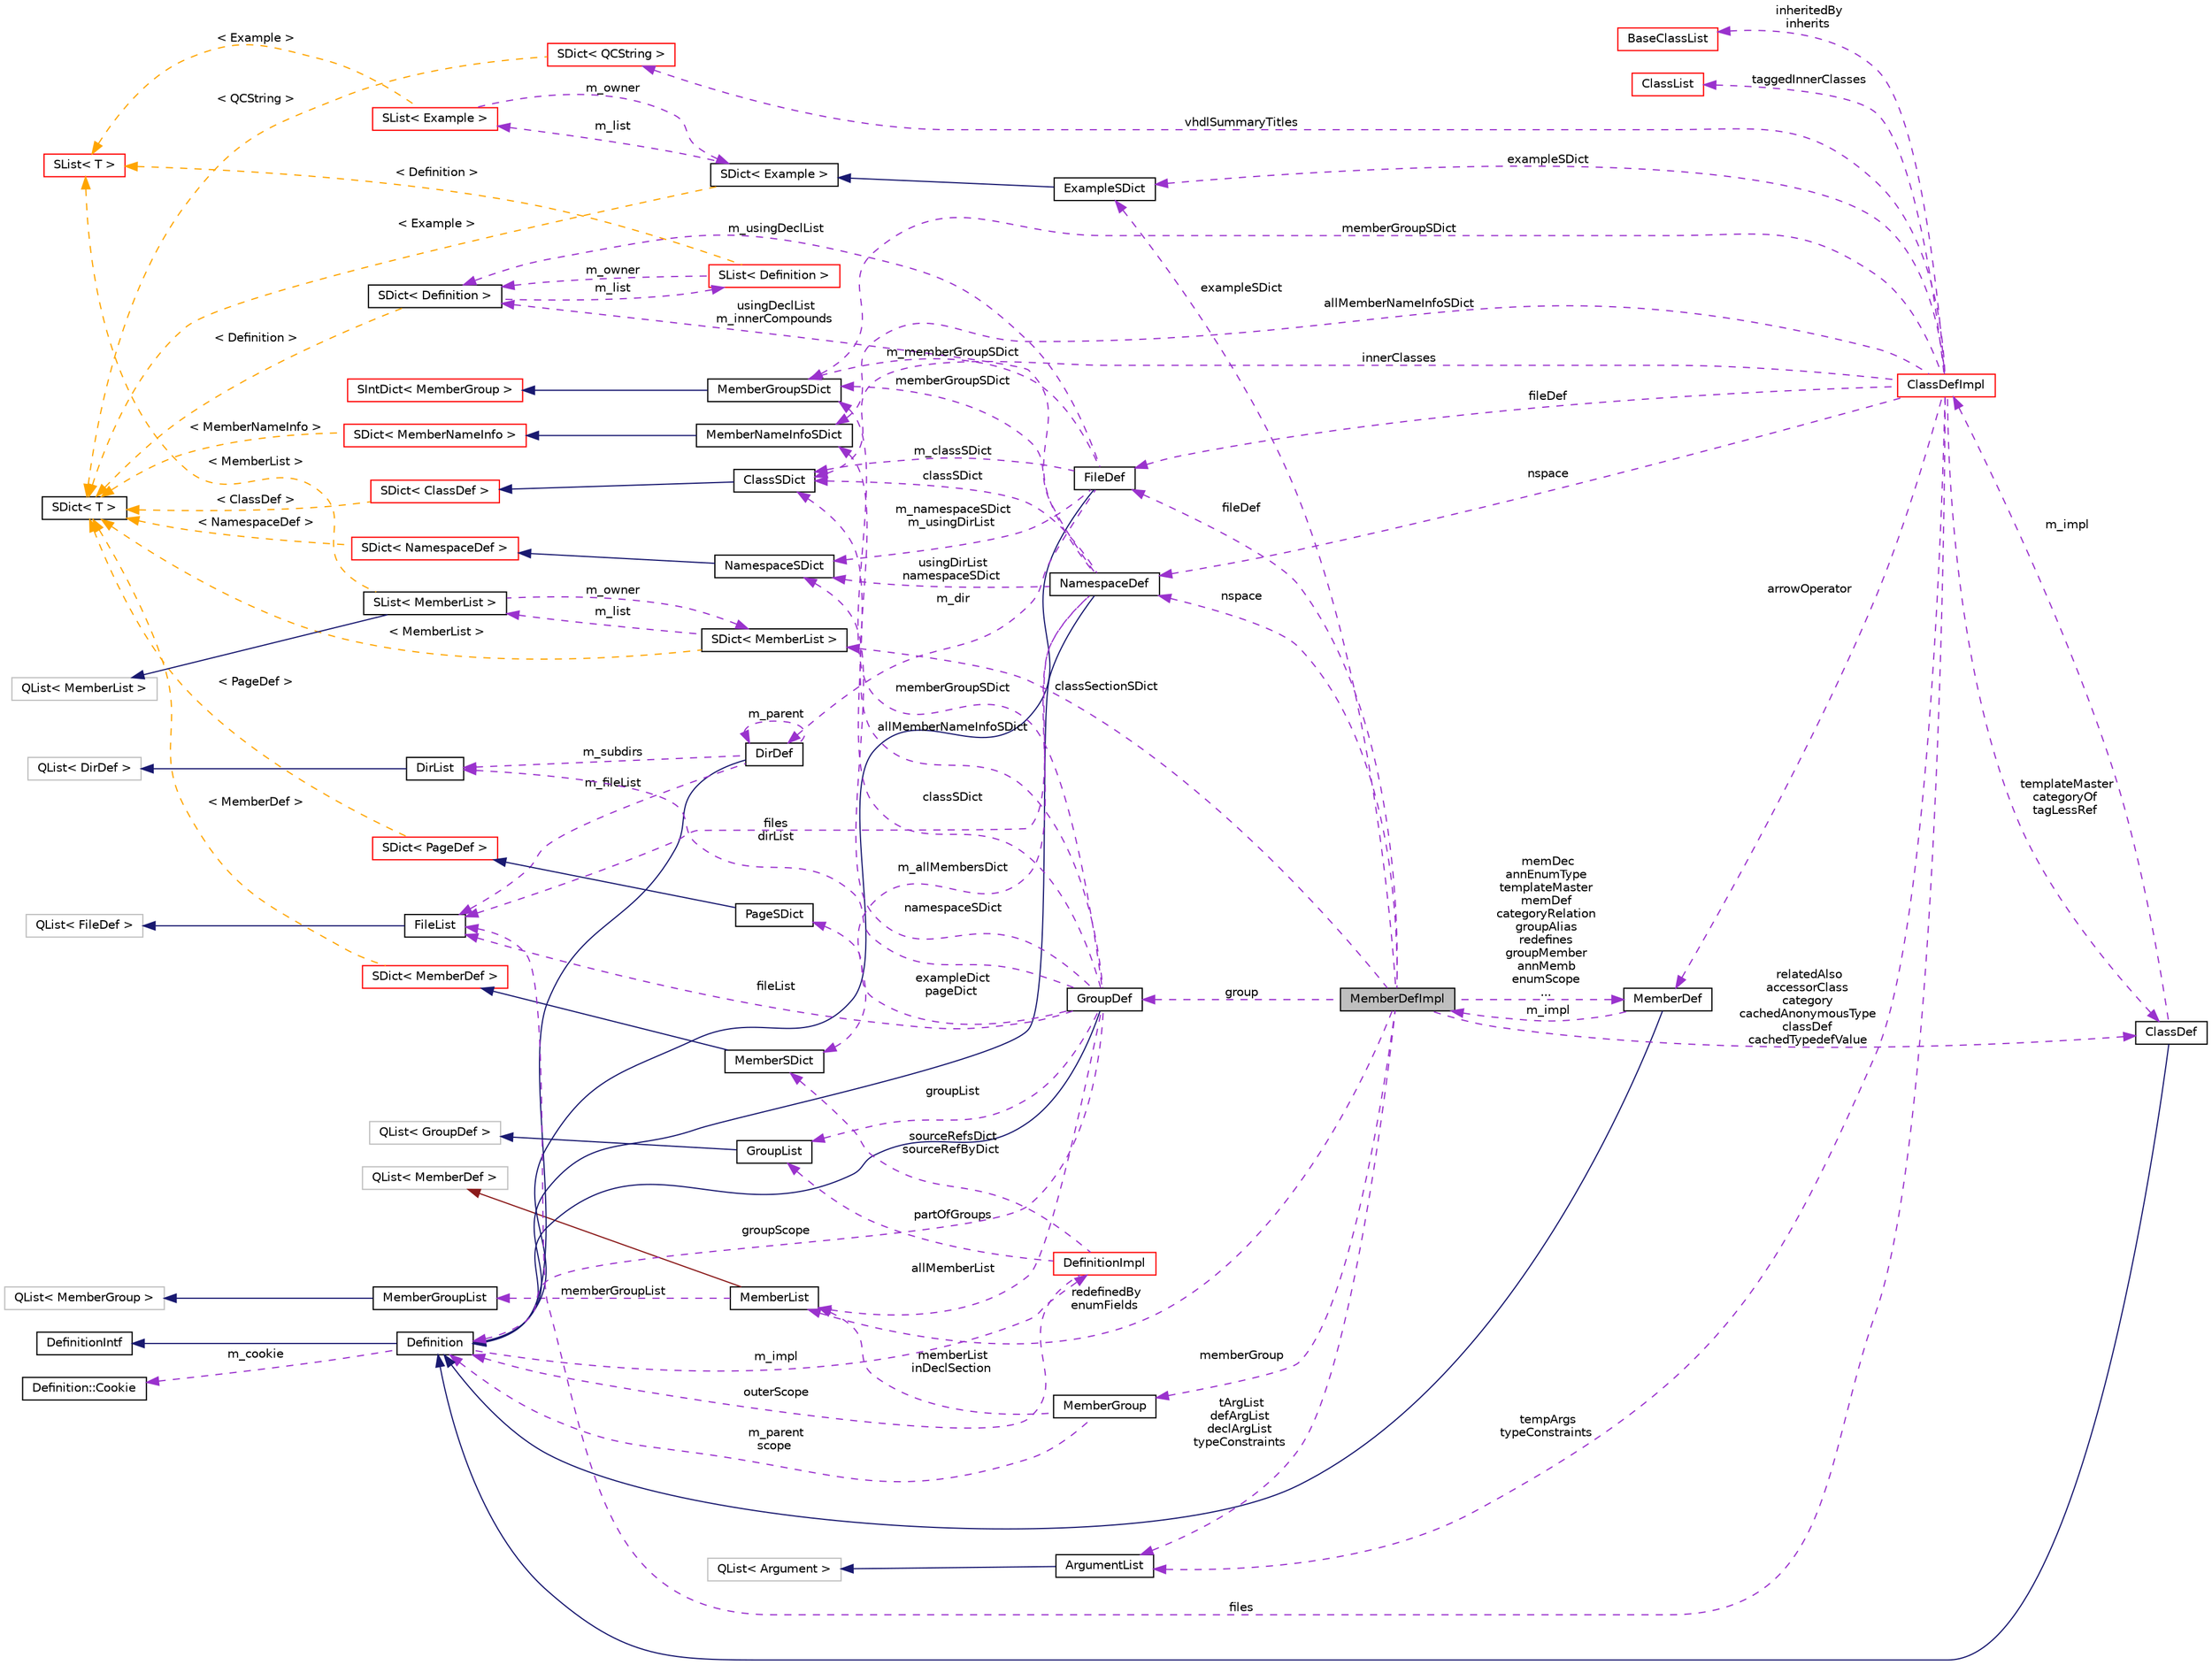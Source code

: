 digraph "MemberDefImpl"
{
 // INTERACTIVE_SVG=YES
  edge [fontname="Helvetica",fontsize="10",labelfontname="Helvetica",labelfontsize="10"];
  node [fontname="Helvetica",fontsize="10",shape=record];
  rankdir="LR";
  Node1 [label="MemberDefImpl",height=0.2,width=0.4,color="black", fillcolor="grey75", style="filled", fontcolor="black"];
  Node2 -> Node1 [dir="back",color="darkorchid3",fontsize="10",style="dashed",label=" memberGroup" ,fontname="Helvetica"];
  Node2 [label="MemberGroup",height=0.2,width=0.4,color="black", fillcolor="white", style="filled",URL="$da/d32/class_member_group.html",tooltip="A class representing a group of members. "];
  Node3 -> Node2 [dir="back",color="darkorchid3",fontsize="10",style="dashed",label=" memberList\ninDeclSection" ,fontname="Helvetica"];
  Node3 [label="MemberList",height=0.2,width=0.4,color="black", fillcolor="white", style="filled",URL="$dd/d13/class_member_list.html",tooltip="A list of MemberDef objects. "];
  Node4 -> Node3 [dir="back",color="firebrick4",fontsize="10",style="solid",fontname="Helvetica"];
  Node4 [label="QList\< MemberDef \>",height=0.2,width=0.4,color="grey75", fillcolor="white", style="filled"];
  Node5 -> Node3 [dir="back",color="darkorchid3",fontsize="10",style="dashed",label=" memberGroupList" ,fontname="Helvetica"];
  Node5 [label="MemberGroupList",height=0.2,width=0.4,color="black", fillcolor="white", style="filled",URL="$df/d11/class_member_group_list.html",tooltip="A list of MemberGroup objects. "];
  Node6 -> Node5 [dir="back",color="midnightblue",fontsize="10",style="solid",fontname="Helvetica"];
  Node6 [label="QList\< MemberGroup \>",height=0.2,width=0.4,color="grey75", fillcolor="white", style="filled"];
  Node7 -> Node2 [dir="back",color="darkorchid3",fontsize="10",style="dashed",label=" m_parent\nscope" ,fontname="Helvetica"];
  Node7 [label="Definition",height=0.2,width=0.4,color="black", fillcolor="white", style="filled",URL="$d5/dcc/class_definition.html",tooltip="The common base class of all entity definitions found in the sources. "];
  Node8 -> Node7 [dir="back",color="midnightblue",fontsize="10",style="solid",fontname="Helvetica"];
  Node8 [label="DefinitionIntf",height=0.2,width=0.4,color="black", fillcolor="white", style="filled",URL="$d9/d4a/class_definition_intf.html",tooltip="Abstract interface for a Definition or DefinitionList. "];
  Node9 -> Node7 [dir="back",color="darkorchid3",fontsize="10",style="dashed",label=" m_cookie" ,fontname="Helvetica"];
  Node9 [label="Definition::Cookie",height=0.2,width=0.4,color="black", fillcolor="white", style="filled",URL="$d1/d2f/struct_definition_1_1_cookie.html"];
  Node10 -> Node7 [dir="back",color="darkorchid3",fontsize="10",style="dashed",label=" m_impl" ,fontname="Helvetica"];
  Node10 [label="DefinitionImpl",height=0.2,width=0.4,color="red", fillcolor="white", style="filled",URL="$d3/ddf/class_definition_impl.html",tooltip="Private data associated with a Symbol Definition object. "];
  Node41 -> Node10 [dir="back",color="darkorchid3",fontsize="10",style="dashed",label=" sourceRefsDict\nsourceRefByDict" ,fontname="Helvetica"];
  Node41 [label="MemberSDict",height=0.2,width=0.4,color="black", fillcolor="white", style="filled",URL="$d6/dd6/class_member_s_dict.html",tooltip="A sorted dictionary of MemberDef objects. "];
  Node42 -> Node41 [dir="back",color="midnightblue",fontsize="10",style="solid",fontname="Helvetica"];
  Node42 [label="SDict\< MemberDef \>",height=0.2,width=0.4,color="red", fillcolor="white", style="filled",URL="$d1/d50/class_s_dict.html"];
  Node17 -> Node42 [dir="back",color="orange",fontsize="10",style="dashed",label=" \< MemberDef \>" ,fontname="Helvetica"];
  Node17 [label="SDict\< T \>",height=0.2,width=0.4,color="black", fillcolor="white", style="filled",URL="$d1/d50/class_s_dict.html",tooltip="Ordered dictionary of elements of type T. "];
  Node44 -> Node10 [dir="back",color="darkorchid3",fontsize="10",style="dashed",label=" partOfGroups" ,fontname="Helvetica"];
  Node44 [label="GroupList",height=0.2,width=0.4,color="black", fillcolor="white", style="filled",URL="$d3/d3b/class_group_list.html",tooltip="A list of GroupDef objects. "];
  Node45 -> Node44 [dir="back",color="midnightblue",fontsize="10",style="solid",fontname="Helvetica"];
  Node45 [label="QList\< GroupDef \>",height=0.2,width=0.4,color="grey75", fillcolor="white", style="filled"];
  Node7 -> Node10 [dir="back",color="darkorchid3",fontsize="10",style="dashed",label=" outerScope" ,fontname="Helvetica"];
  Node48 -> Node1 [dir="back",color="darkorchid3",fontsize="10",style="dashed",label=" nspace" ,fontname="Helvetica"];
  Node48 [label="NamespaceDef",height=0.2,width=0.4,color="black", fillcolor="white", style="filled",URL="$d0/d07/class_namespace_def.html",tooltip="A model of a namespace symbol. "];
  Node7 -> Node48 [dir="back",color="midnightblue",fontsize="10",style="solid",fontname="Helvetica"];
  Node20 -> Node48 [dir="back",color="darkorchid3",fontsize="10",style="dashed",label=" classSDict" ,fontname="Helvetica"];
  Node20 [label="ClassSDict",height=0.2,width=0.4,color="black", fillcolor="white", style="filled",URL="$d9/d3d/class_class_s_dict.html",tooltip="A sorted dictionary of ClassDef objects. "];
  Node21 -> Node20 [dir="back",color="midnightblue",fontsize="10",style="solid",fontname="Helvetica"];
  Node21 [label="SDict\< ClassDef \>",height=0.2,width=0.4,color="red", fillcolor="white", style="filled",URL="$d1/d50/class_s_dict.html"];
  Node17 -> Node21 [dir="back",color="orange",fontsize="10",style="dashed",label=" \< ClassDef \>" ,fontname="Helvetica"];
  Node41 -> Node48 [dir="back",color="darkorchid3",fontsize="10",style="dashed",label=" m_allMembersDict" ,fontname="Helvetica"];
  Node24 -> Node48 [dir="back",color="darkorchid3",fontsize="10",style="dashed",label=" usingDeclList\nm_innerCompounds" ,fontname="Helvetica"];
  Node24 [label="SDict\< Definition \>",height=0.2,width=0.4,color="black", fillcolor="white", style="filled",URL="$d1/d50/class_s_dict.html"];
  Node25 -> Node24 [dir="back",color="darkorchid3",fontsize="10",style="dashed",label=" m_list" ,fontname="Helvetica"];
  Node25 [label="SList\< Definition \>",height=0.2,width=0.4,color="red", fillcolor="white", style="filled",URL="$df/dce/class_s_list.html"];
  Node24 -> Node25 [dir="back",color="darkorchid3",fontsize="10",style="dashed",label=" m_owner" ,fontname="Helvetica"];
  Node15 -> Node25 [dir="back",color="orange",fontsize="10",style="dashed",label=" \< Definition \>" ,fontname="Helvetica"];
  Node15 [label="SList\< T \>",height=0.2,width=0.4,color="red", fillcolor="white", style="filled",URL="$df/dce/class_s_list.html",tooltip="internal wrapper class that redirects compareValues() to the dictionary "];
  Node17 -> Node24 [dir="back",color="orange",fontsize="10",style="dashed",label=" \< Definition \>" ,fontname="Helvetica"];
  Node35 -> Node48 [dir="back",color="darkorchid3",fontsize="10",style="dashed",label=" files" ,fontname="Helvetica"];
  Node35 [label="FileList",height=0.2,width=0.4,color="black", fillcolor="white", style="filled",URL="$d0/d18/class_file_list.html",tooltip="Class representing a list of FileDef objects. "];
  Node36 -> Node35 [dir="back",color="midnightblue",fontsize="10",style="solid",fontname="Helvetica"];
  Node36 [label="QList\< FileDef \>",height=0.2,width=0.4,color="grey75", fillcolor="white", style="filled"];
  Node27 -> Node48 [dir="back",color="darkorchid3",fontsize="10",style="dashed",label=" memberGroupSDict" ,fontname="Helvetica"];
  Node27 [label="MemberGroupSDict",height=0.2,width=0.4,color="black", fillcolor="white", style="filled",URL="$dc/d1e/class_member_group_s_dict.html",tooltip="A sorted dictionary of MemberGroup objects. "];
  Node28 -> Node27 [dir="back",color="midnightblue",fontsize="10",style="solid",fontname="Helvetica"];
  Node28 [label="SIntDict\< MemberGroup \>",height=0.2,width=0.4,color="red", fillcolor="white", style="filled",URL="$d0/d9f/class_s_int_dict.html"];
  Node37 -> Node48 [dir="back",color="darkorchid3",fontsize="10",style="dashed",label=" usingDirList\nnamespaceSDict" ,fontname="Helvetica"];
  Node37 [label="NamespaceSDict",height=0.2,width=0.4,color="black", fillcolor="white", style="filled",URL="$d4/d8d/class_namespace_s_dict.html",tooltip="A sorted dictionary of NamespaceDef objects. "];
  Node38 -> Node37 [dir="back",color="midnightblue",fontsize="10",style="solid",fontname="Helvetica"];
  Node38 [label="SDict\< NamespaceDef \>",height=0.2,width=0.4,color="red", fillcolor="white", style="filled",URL="$d1/d50/class_s_dict.html"];
  Node17 -> Node38 [dir="back",color="orange",fontsize="10",style="dashed",label=" \< NamespaceDef \>" ,fontname="Helvetica"];
  Node3 -> Node1 [dir="back",color="darkorchid3",fontsize="10",style="dashed",label=" redefinedBy\nenumFields" ,fontname="Helvetica"];
  Node19 -> Node1 [dir="back",color="darkorchid3",fontsize="10",style="dashed",label=" fileDef" ,fontname="Helvetica"];
  Node19 [label="FileDef",height=0.2,width=0.4,color="black", fillcolor="white", style="filled",URL="$de/db0/class_file_def.html",tooltip="A model of a file symbol. "];
  Node7 -> Node19 [dir="back",color="midnightblue",fontsize="10",style="solid",fontname="Helvetica"];
  Node20 -> Node19 [dir="back",color="darkorchid3",fontsize="10",style="dashed",label=" m_classSDict" ,fontname="Helvetica"];
  Node24 -> Node19 [dir="back",color="darkorchid3",fontsize="10",style="dashed",label=" m_usingDeclList" ,fontname="Helvetica"];
  Node27 -> Node19 [dir="back",color="darkorchid3",fontsize="10",style="dashed",label=" m_memberGroupSDict" ,fontname="Helvetica"];
  Node32 -> Node19 [dir="back",color="darkorchid3",fontsize="10",style="dashed",label=" m_dir" ,fontname="Helvetica"];
  Node32 [label="DirDef",height=0.2,width=0.4,color="black", fillcolor="white", style="filled",URL="$d4/dd4/class_dir_def.html",tooltip="A model of a directory symbol. "];
  Node7 -> Node32 [dir="back",color="midnightblue",fontsize="10",style="solid",fontname="Helvetica"];
  Node33 -> Node32 [dir="back",color="darkorchid3",fontsize="10",style="dashed",label=" m_subdirs" ,fontname="Helvetica"];
  Node33 [label="DirList",height=0.2,width=0.4,color="black", fillcolor="white", style="filled",URL="$dc/d2a/class_dir_list.html",tooltip="A list of directories. "];
  Node34 -> Node33 [dir="back",color="midnightblue",fontsize="10",style="solid",fontname="Helvetica"];
  Node34 [label="QList\< DirDef \>",height=0.2,width=0.4,color="grey75", fillcolor="white", style="filled"];
  Node35 -> Node32 [dir="back",color="darkorchid3",fontsize="10",style="dashed",label=" m_fileList" ,fontname="Helvetica"];
  Node32 -> Node32 [dir="back",color="darkorchid3",fontsize="10",style="dashed",label=" m_parent" ,fontname="Helvetica"];
  Node37 -> Node19 [dir="back",color="darkorchid3",fontsize="10",style="dashed",label=" m_namespaceSDict\nm_usingDirList" ,fontname="Helvetica"];
  Node49 -> Node1 [dir="back",color="darkorchid3",fontsize="10",style="dashed",label=" group" ,fontname="Helvetica"];
  Node49 [label="GroupDef",height=0.2,width=0.4,color="black", fillcolor="white", style="filled",URL="$d8/d09/class_group_def.html",tooltip="A model of a group of symbols. "];
  Node7 -> Node49 [dir="back",color="midnightblue",fontsize="10",style="solid",fontname="Helvetica"];
  Node20 -> Node49 [dir="back",color="darkorchid3",fontsize="10",style="dashed",label=" classSDict" ,fontname="Helvetica"];
  Node50 -> Node49 [dir="back",color="darkorchid3",fontsize="10",style="dashed",label=" allMemberNameInfoSDict" ,fontname="Helvetica"];
  Node50 [label="MemberNameInfoSDict",height=0.2,width=0.4,color="black", fillcolor="white", style="filled",URL="$d6/d70/class_member_name_info_s_dict.html",tooltip="Sorted dictionary of MemberNameInfo objects. "];
  Node51 -> Node50 [dir="back",color="midnightblue",fontsize="10",style="solid",fontname="Helvetica"];
  Node51 [label="SDict\< MemberNameInfo \>",height=0.2,width=0.4,color="red", fillcolor="white", style="filled",URL="$d1/d50/class_s_dict.html"];
  Node17 -> Node51 [dir="back",color="orange",fontsize="10",style="dashed",label=" \< MemberNameInfo \>" ,fontname="Helvetica"];
  Node3 -> Node49 [dir="back",color="darkorchid3",fontsize="10",style="dashed",label=" allMemberList" ,fontname="Helvetica"];
  Node33 -> Node49 [dir="back",color="darkorchid3",fontsize="10",style="dashed",label=" dirList" ,fontname="Helvetica"];
  Node35 -> Node49 [dir="back",color="darkorchid3",fontsize="10",style="dashed",label=" fileList" ,fontname="Helvetica"];
  Node44 -> Node49 [dir="back",color="darkorchid3",fontsize="10",style="dashed",label=" groupList" ,fontname="Helvetica"];
  Node27 -> Node49 [dir="back",color="darkorchid3",fontsize="10",style="dashed",label=" memberGroupSDict" ,fontname="Helvetica"];
  Node7 -> Node49 [dir="back",color="darkorchid3",fontsize="10",style="dashed",label=" groupScope" ,fontname="Helvetica"];
  Node37 -> Node49 [dir="back",color="darkorchid3",fontsize="10",style="dashed",label=" namespaceSDict" ,fontname="Helvetica"];
  Node54 -> Node49 [dir="back",color="darkorchid3",fontsize="10",style="dashed",label=" exampleDict\npageDict" ,fontname="Helvetica"];
  Node54 [label="PageSDict",height=0.2,width=0.4,color="black", fillcolor="white", style="filled",URL="$d0/d59/class_page_s_dict.html"];
  Node55 -> Node54 [dir="back",color="midnightblue",fontsize="10",style="solid",fontname="Helvetica"];
  Node55 [label="SDict\< PageDef \>",height=0.2,width=0.4,color="red", fillcolor="white", style="filled",URL="$d1/d50/class_s_dict.html"];
  Node17 -> Node55 [dir="back",color="orange",fontsize="10",style="dashed",label=" \< PageDef \>" ,fontname="Helvetica"];
  Node58 -> Node1 [dir="back",color="darkorchid3",fontsize="10",style="dashed",label=" exampleSDict" ,fontname="Helvetica"];
  Node58 [label="ExampleSDict",height=0.2,width=0.4,color="black", fillcolor="white", style="filled",URL="$d0/d31/class_example_s_dict.html",tooltip="A sorted dictionary of Example objects. "];
  Node59 -> Node58 [dir="back",color="midnightblue",fontsize="10",style="solid",fontname="Helvetica"];
  Node59 [label="SDict\< Example \>",height=0.2,width=0.4,color="black", fillcolor="white", style="filled",URL="$d1/d50/class_s_dict.html"];
  Node60 -> Node59 [dir="back",color="darkorchid3",fontsize="10",style="dashed",label=" m_list" ,fontname="Helvetica"];
  Node60 [label="SList\< Example \>",height=0.2,width=0.4,color="red", fillcolor="white", style="filled",URL="$df/dce/class_s_list.html"];
  Node59 -> Node60 [dir="back",color="darkorchid3",fontsize="10",style="dashed",label=" m_owner" ,fontname="Helvetica"];
  Node15 -> Node60 [dir="back",color="orange",fontsize="10",style="dashed",label=" \< Example \>" ,fontname="Helvetica"];
  Node17 -> Node59 [dir="back",color="orange",fontsize="10",style="dashed",label=" \< Example \>" ,fontname="Helvetica"];
  Node62 -> Node1 [dir="back",color="darkorchid3",fontsize="10",style="dashed",label=" tArgList\ndefArgList\ndeclArgList\ntypeConstraints" ,fontname="Helvetica"];
  Node62 [label="ArgumentList",height=0.2,width=0.4,color="black", fillcolor="white", style="filled",URL="$d7/df8/class_argument_list.html",tooltip="This class represents an function or template argument list. "];
  Node63 -> Node62 [dir="back",color="midnightblue",fontsize="10",style="solid",fontname="Helvetica"];
  Node63 [label="QList\< Argument \>",height=0.2,width=0.4,color="grey75", fillcolor="white", style="filled"];
  Node64 -> Node1 [dir="back",color="darkorchid3",fontsize="10",style="dashed",label=" classSectionSDict" ,fontname="Helvetica"];
  Node64 [label="SDict\< MemberList \>",height=0.2,width=0.4,color="black", fillcolor="white", style="filled",URL="$d1/d50/class_s_dict.html"];
  Node65 -> Node64 [dir="back",color="darkorchid3",fontsize="10",style="dashed",label=" m_list" ,fontname="Helvetica"];
  Node65 [label="SList\< MemberList \>",height=0.2,width=0.4,color="black", fillcolor="white", style="filled",URL="$df/dce/class_s_list.html"];
  Node66 -> Node65 [dir="back",color="midnightblue",fontsize="10",style="solid",fontname="Helvetica"];
  Node66 [label="QList\< MemberList \>",height=0.2,width=0.4,color="grey75", fillcolor="white", style="filled"];
  Node64 -> Node65 [dir="back",color="darkorchid3",fontsize="10",style="dashed",label=" m_owner" ,fontname="Helvetica"];
  Node15 -> Node65 [dir="back",color="orange",fontsize="10",style="dashed",label=" \< MemberList \>" ,fontname="Helvetica"];
  Node17 -> Node64 [dir="back",color="orange",fontsize="10",style="dashed",label=" \< MemberList \>" ,fontname="Helvetica"];
  Node67 -> Node1 [dir="back",color="darkorchid3",fontsize="10",style="dashed",label=" memDec\nannEnumType\ntemplateMaster\nmemDef\ncategoryRelation\ngroupAlias\nredefines\ngroupMember\nannMemb\nenumScope\n..." ,fontname="Helvetica"];
  Node67 [label="MemberDef",height=0.2,width=0.4,color="black", fillcolor="white", style="filled",URL="$da/d09/class_member_def.html",tooltip="A model of a class/file/namespace member symbol. "];
  Node7 -> Node67 [dir="back",color="midnightblue",fontsize="10",style="solid",fontname="Helvetica"];
  Node1 -> Node67 [dir="back",color="darkorchid3",fontsize="10",style="dashed",label=" m_impl" ,fontname="Helvetica"];
  Node68 -> Node1 [dir="back",color="darkorchid3",fontsize="10",style="dashed",label=" relatedAlso\naccessorClass\ncategory\ncachedAnonymousType\nclassDef\ncachedTypedefValue" ,fontname="Helvetica"];
  Node68 [label="ClassDef",height=0.2,width=0.4,color="black", fillcolor="white", style="filled",URL="$d1/dcf/class_class_def.html",tooltip="A class representing of a compound symbol. "];
  Node7 -> Node68 [dir="back",color="midnightblue",fontsize="10",style="solid",fontname="Helvetica"];
  Node69 -> Node68 [dir="back",color="darkorchid3",fontsize="10",style="dashed",label=" m_impl" ,fontname="Helvetica"];
  Node69 [label="ClassDefImpl",height=0.2,width=0.4,color="red", fillcolor="white", style="filled",URL="$d1/d25/class_class_def_impl.html",tooltip="Private data associated with a ClassDef object. "];
  Node48 -> Node69 [dir="back",color="darkorchid3",fontsize="10",style="dashed",label=" nspace" ,fontname="Helvetica"];
  Node70 -> Node69 [dir="back",color="darkorchid3",fontsize="10",style="dashed",label=" vhdlSummaryTitles" ,fontname="Helvetica"];
  Node70 [label="SDict\< QCString \>",height=0.2,width=0.4,color="red", fillcolor="white", style="filled",URL="$d1/d50/class_s_dict.html"];
  Node17 -> Node70 [dir="back",color="orange",fontsize="10",style="dashed",label=" \< QCString \>" ,fontname="Helvetica"];
  Node20 -> Node69 [dir="back",color="darkorchid3",fontsize="10",style="dashed",label=" innerClasses" ,fontname="Helvetica"];
  Node73 -> Node69 [dir="back",color="darkorchid3",fontsize="10",style="dashed",label=" inheritedBy\ninherits" ,fontname="Helvetica"];
  Node73 [label="BaseClassList",height=0.2,width=0.4,color="red", fillcolor="white", style="filled",URL="$d7/d46/class_base_class_list.html",tooltip="List of base classes. "];
  Node75 -> Node69 [dir="back",color="darkorchid3",fontsize="10",style="dashed",label=" taggedInnerClasses" ,fontname="Helvetica"];
  Node75 [label="ClassList",height=0.2,width=0.4,color="red", fillcolor="white", style="filled",URL="$d7/da3/class_class_list.html",tooltip="A list of ClassDef objects. "];
  Node50 -> Node69 [dir="back",color="darkorchid3",fontsize="10",style="dashed",label=" allMemberNameInfoSDict" ,fontname="Helvetica"];
  Node35 -> Node69 [dir="back",color="darkorchid3",fontsize="10",style="dashed",label=" files" ,fontname="Helvetica"];
  Node19 -> Node69 [dir="back",color="darkorchid3",fontsize="10",style="dashed",label=" fileDef" ,fontname="Helvetica"];
  Node27 -> Node69 [dir="back",color="darkorchid3",fontsize="10",style="dashed",label=" memberGroupSDict" ,fontname="Helvetica"];
  Node58 -> Node69 [dir="back",color="darkorchid3",fontsize="10",style="dashed",label=" exampleSDict" ,fontname="Helvetica"];
  Node62 -> Node69 [dir="back",color="darkorchid3",fontsize="10",style="dashed",label=" tempArgs\ntypeConstraints" ,fontname="Helvetica"];
  Node67 -> Node69 [dir="back",color="darkorchid3",fontsize="10",style="dashed",label=" arrowOperator" ,fontname="Helvetica"];
  Node68 -> Node69 [dir="back",color="darkorchid3",fontsize="10",style="dashed",label=" templateMaster\ncategoryOf\ntagLessRef" ,fontname="Helvetica"];
}
